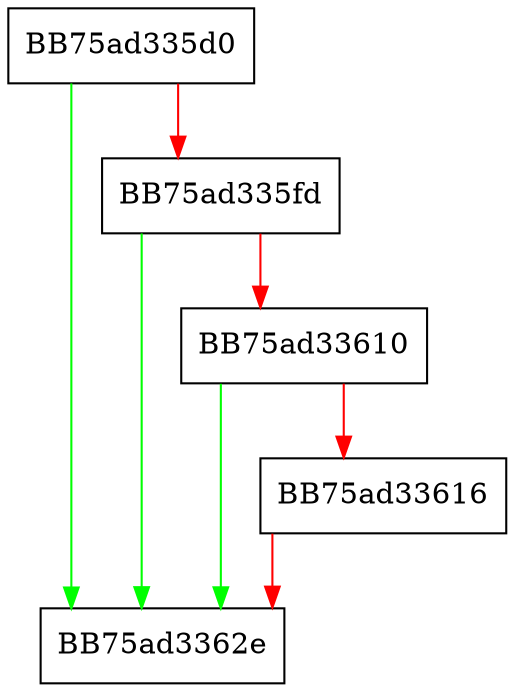 digraph GetElementPriority {
  node [shape="box"];
  graph [splines=ortho];
  BB75ad335d0 -> BB75ad3362e [color="green"];
  BB75ad335d0 -> BB75ad335fd [color="red"];
  BB75ad335fd -> BB75ad3362e [color="green"];
  BB75ad335fd -> BB75ad33610 [color="red"];
  BB75ad33610 -> BB75ad3362e [color="green"];
  BB75ad33610 -> BB75ad33616 [color="red"];
  BB75ad33616 -> BB75ad3362e [color="red"];
}